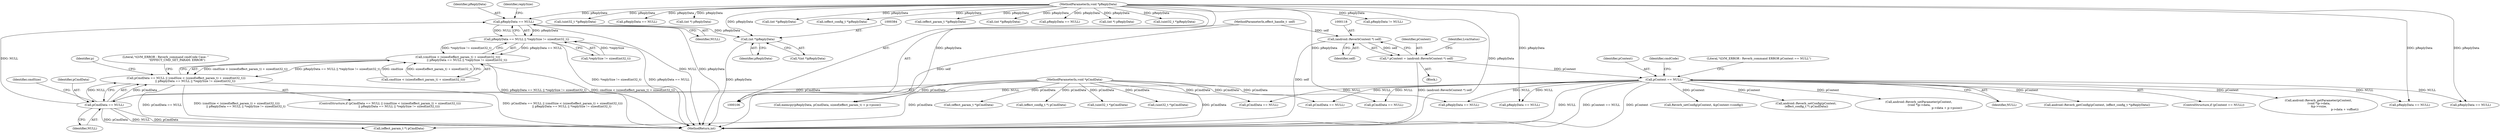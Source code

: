 digraph "0_Android_aeea52da00d210587fb3ed895de3d5f2e0264c88_6@pointer" {
"1000348" [label="(Call,pReplyData == NULL)"];
"1000112" [label="(MethodParameterIn,void *pReplyData)"];
"1000336" [label="(Call,pCmdData == NULL)"];
"1000110" [label="(MethodParameterIn,void *pCmdData)"];
"1000127" [label="(Call,pContext == NULL)"];
"1000115" [label="(Call,* pContext = (android::ReverbContext *) self)"];
"1000117" [label="(Call,(android::ReverbContext *) self)"];
"1000107" [label="(MethodParameterIn,effect_handle_t  self)"];
"1000347" [label="(Call,pReplyData == NULL || *replySize != sizeof(int32_t))"];
"1000339" [label="(Call,(cmdSize < (sizeof(effect_param_t) + sizeof(int32_t)))\n                    || pReplyData == NULL || *replySize != sizeof(int32_t))"];
"1000335" [label="(Call,pCmdData == NULL || (cmdSize < (sizeof(effect_param_t) + sizeof(int32_t)))\n                    || pReplyData == NULL || *replySize != sizeof(int32_t))"];
"1000383" [label="(Call,(int *)pReplyData)"];
"1000224" [label="(Call,Reverb_setConfig(pContext, &pContext->config))"];
"1000116" [label="(Identifier,pContext)"];
"1000124" [label="(Identifier,LvmStatus)"];
"1000338" [label="(Identifier,NULL)"];
"1000532" [label="(Call,pReplyData != NULL)"];
"1000336" [label="(Call,pCmdData == NULL)"];
"1000267" [label="(Call,(effect_param_t *)pCmdData)"];
"1000194" [label="(Call,android::Reverb_setConfig(pContext,\n (effect_config_t *) pCmdData))"];
"1000385" [label="(Identifier,pReplyData)"];
"1000128" [label="(Identifier,pContext)"];
"1000137" [label="(Identifier,cmdCode)"];
"1000348" [label="(Call,pReplyData == NULL)"];
"1000641" [label="(MethodReturn,int)"];
"1000581" [label="(Call,(uint32_t *)pReplyData)"];
"1000383" [label="(Call,(int *)pReplyData)"];
"1000203" [label="(Call,pReplyData == NULL)"];
"1000166" [label="(Call,pCmdData == NULL)"];
"1000115" [label="(Call,* pContext = (android::ReverbContext *) self)"];
"1000247" [label="(Call,pReplyData == NULL)"];
"1000386" [label="(Call,android::Reverb_setParameter(pContext,\n (void *)p->data,\n                                                              p->data + p->psize))"];
"1000119" [label="(Identifier,self)"];
"1000337" [label="(Identifier,pCmdData)"];
"1000191" [label="(Call,(int *) pReplyData)"];
"1000142" [label="(Call,pReplyData == NULL)"];
"1000503" [label="(Call,(int *)pReplyData)"];
"1000335" [label="(Call,pCmdData == NULL || (cmdSize < (sizeof(effect_param_t) + sizeof(int32_t)))\n                    || pReplyData == NULL || *replySize != sizeof(int32_t))"];
"1000110" [label="(MethodParameterIn,void *pCmdData)"];
"1000219" [label="(Call,(effect_config_t *)pReplyData)"];
"1000129" [label="(Identifier,NULL)"];
"1000217" [label="(Call,android::Reverb_getConfig(pContext, (effect_config_t *)pReplyData))"];
"1000127" [label="(Call,pContext == NULL)"];
"1000475" [label="(Call,pReplyData == NULL)"];
"1000341" [label="(Identifier,cmdSize)"];
"1000126" [label="(ControlStructure,if (pContext == NULL))"];
"1000281" [label="(Call,(effect_param_t *)pReplyData)"];
"1000364" [label="(Identifier,p)"];
"1000117" [label="(Call,(android::ReverbContext *) self)"];
"1000107" [label="(MethodParameterIn,effect_handle_t  self)"];
"1000382" [label="(Call,*(int *)pReplyData)"];
"1000112" [label="(MethodParameterIn,void *pReplyData)"];
"1000432" [label="(Call,(int *)pReplyData)"];
"1000235" [label="(Call,pCmdData == NULL)"];
"1000351" [label="(Call,*replySize != sizeof(int32_t))"];
"1000358" [label="(Literal,\"\tLVM_ERROR : Reverb_command cmdCode Case: \"\n                         \"EFFECT_CMD_SET_PARAM: ERROR\")"];
"1000516" [label="(Call,pCmdData == NULL)"];
"1000175" [label="(Call,pReplyData == NULL)"];
"1000158" [label="(Call,(int *) pReplyData)"];
"1000196" [label="(Call,(effect_config_t *) pCmdData)"];
"1000349" [label="(Identifier,pReplyData)"];
"1000113" [label="(Block,)"];
"1000350" [label="(Identifier,NULL)"];
"1000132" [label="(Literal,\"\tLVM_ERROR : Reverb_command ERROR pContext == NULL\")"];
"1000340" [label="(Call,cmdSize < (sizeof(effect_param_t) + sizeof(int32_t)))"];
"1000545" [label="(Call,(uint32_t *)pCmdData)"];
"1000304" [label="(Call,android::Reverb_getParameter(pContext,\n (void *)p->data,\n &p->vsize,\n                                                          p->data + voffset))"];
"1000365" [label="(Call,(effect_param_t *) pCmdData)"];
"1000572" [label="(Call,(uint32_t *)pReplyData)"];
"1000334" [label="(ControlStructure,if (pCmdData == NULL || (cmdSize < (sizeof(effect_param_t) + sizeof(int32_t)))\n                    || pReplyData == NULL || *replySize != sizeof(int32_t)))"];
"1000353" [label="(Identifier,replySize)"];
"1000404" [label="(Call,pReplyData == NULL)"];
"1000562" [label="(Call,(uint32_t *)pCmdData)"];
"1000270" [label="(Call,memcpy(pReplyData, pCmdData, sizeof(effect_param_t) + p->psize))"];
"1000339" [label="(Call,(cmdSize < (sizeof(effect_param_t) + sizeof(int32_t)))\n                    || pReplyData == NULL || *replySize != sizeof(int32_t))"];
"1000347" [label="(Call,pReplyData == NULL || *replySize != sizeof(int32_t))"];
"1000348" -> "1000347"  [label="AST: "];
"1000348" -> "1000350"  [label="CFG: "];
"1000349" -> "1000348"  [label="AST: "];
"1000350" -> "1000348"  [label="AST: "];
"1000353" -> "1000348"  [label="CFG: "];
"1000347" -> "1000348"  [label="CFG: "];
"1000348" -> "1000641"  [label="DDG: pReplyData"];
"1000348" -> "1000641"  [label="DDG: NULL"];
"1000348" -> "1000347"  [label="DDG: pReplyData"];
"1000348" -> "1000347"  [label="DDG: NULL"];
"1000112" -> "1000348"  [label="DDG: pReplyData"];
"1000336" -> "1000348"  [label="DDG: NULL"];
"1000348" -> "1000383"  [label="DDG: pReplyData"];
"1000112" -> "1000106"  [label="AST: "];
"1000112" -> "1000641"  [label="DDG: pReplyData"];
"1000112" -> "1000142"  [label="DDG: pReplyData"];
"1000112" -> "1000158"  [label="DDG: pReplyData"];
"1000112" -> "1000175"  [label="DDG: pReplyData"];
"1000112" -> "1000191"  [label="DDG: pReplyData"];
"1000112" -> "1000203"  [label="DDG: pReplyData"];
"1000112" -> "1000219"  [label="DDG: pReplyData"];
"1000112" -> "1000247"  [label="DDG: pReplyData"];
"1000112" -> "1000270"  [label="DDG: pReplyData"];
"1000112" -> "1000281"  [label="DDG: pReplyData"];
"1000112" -> "1000383"  [label="DDG: pReplyData"];
"1000112" -> "1000404"  [label="DDG: pReplyData"];
"1000112" -> "1000432"  [label="DDG: pReplyData"];
"1000112" -> "1000475"  [label="DDG: pReplyData"];
"1000112" -> "1000503"  [label="DDG: pReplyData"];
"1000112" -> "1000532"  [label="DDG: pReplyData"];
"1000112" -> "1000572"  [label="DDG: pReplyData"];
"1000112" -> "1000581"  [label="DDG: pReplyData"];
"1000336" -> "1000335"  [label="AST: "];
"1000336" -> "1000338"  [label="CFG: "];
"1000337" -> "1000336"  [label="AST: "];
"1000338" -> "1000336"  [label="AST: "];
"1000341" -> "1000336"  [label="CFG: "];
"1000335" -> "1000336"  [label="CFG: "];
"1000336" -> "1000641"  [label="DDG: NULL"];
"1000336" -> "1000641"  [label="DDG: pCmdData"];
"1000336" -> "1000335"  [label="DDG: pCmdData"];
"1000336" -> "1000335"  [label="DDG: NULL"];
"1000110" -> "1000336"  [label="DDG: pCmdData"];
"1000127" -> "1000336"  [label="DDG: NULL"];
"1000336" -> "1000365"  [label="DDG: pCmdData"];
"1000110" -> "1000106"  [label="AST: "];
"1000110" -> "1000641"  [label="DDG: pCmdData"];
"1000110" -> "1000166"  [label="DDG: pCmdData"];
"1000110" -> "1000196"  [label="DDG: pCmdData"];
"1000110" -> "1000235"  [label="DDG: pCmdData"];
"1000110" -> "1000267"  [label="DDG: pCmdData"];
"1000110" -> "1000270"  [label="DDG: pCmdData"];
"1000110" -> "1000365"  [label="DDG: pCmdData"];
"1000110" -> "1000516"  [label="DDG: pCmdData"];
"1000110" -> "1000545"  [label="DDG: pCmdData"];
"1000110" -> "1000562"  [label="DDG: pCmdData"];
"1000127" -> "1000126"  [label="AST: "];
"1000127" -> "1000129"  [label="CFG: "];
"1000128" -> "1000127"  [label="AST: "];
"1000129" -> "1000127"  [label="AST: "];
"1000132" -> "1000127"  [label="CFG: "];
"1000137" -> "1000127"  [label="CFG: "];
"1000127" -> "1000641"  [label="DDG: NULL"];
"1000127" -> "1000641"  [label="DDG: pContext == NULL"];
"1000127" -> "1000641"  [label="DDG: pContext"];
"1000115" -> "1000127"  [label="DDG: pContext"];
"1000127" -> "1000142"  [label="DDG: NULL"];
"1000127" -> "1000166"  [label="DDG: NULL"];
"1000127" -> "1000194"  [label="DDG: pContext"];
"1000127" -> "1000203"  [label="DDG: NULL"];
"1000127" -> "1000217"  [label="DDG: pContext"];
"1000127" -> "1000224"  [label="DDG: pContext"];
"1000127" -> "1000235"  [label="DDG: NULL"];
"1000127" -> "1000304"  [label="DDG: pContext"];
"1000127" -> "1000386"  [label="DDG: pContext"];
"1000127" -> "1000404"  [label="DDG: NULL"];
"1000127" -> "1000475"  [label="DDG: NULL"];
"1000127" -> "1000516"  [label="DDG: NULL"];
"1000115" -> "1000113"  [label="AST: "];
"1000115" -> "1000117"  [label="CFG: "];
"1000116" -> "1000115"  [label="AST: "];
"1000117" -> "1000115"  [label="AST: "];
"1000124" -> "1000115"  [label="CFG: "];
"1000115" -> "1000641"  [label="DDG: (android::ReverbContext *) self"];
"1000117" -> "1000115"  [label="DDG: self"];
"1000117" -> "1000119"  [label="CFG: "];
"1000118" -> "1000117"  [label="AST: "];
"1000119" -> "1000117"  [label="AST: "];
"1000117" -> "1000641"  [label="DDG: self"];
"1000107" -> "1000117"  [label="DDG: self"];
"1000107" -> "1000106"  [label="AST: "];
"1000107" -> "1000641"  [label="DDG: self"];
"1000347" -> "1000339"  [label="AST: "];
"1000347" -> "1000351"  [label="CFG: "];
"1000351" -> "1000347"  [label="AST: "];
"1000339" -> "1000347"  [label="CFG: "];
"1000347" -> "1000641"  [label="DDG: *replySize != sizeof(int32_t)"];
"1000347" -> "1000641"  [label="DDG: pReplyData == NULL"];
"1000347" -> "1000339"  [label="DDG: pReplyData == NULL"];
"1000347" -> "1000339"  [label="DDG: *replySize != sizeof(int32_t)"];
"1000351" -> "1000347"  [label="DDG: *replySize"];
"1000339" -> "1000335"  [label="AST: "];
"1000339" -> "1000340"  [label="CFG: "];
"1000340" -> "1000339"  [label="AST: "];
"1000335" -> "1000339"  [label="CFG: "];
"1000339" -> "1000641"  [label="DDG: pReplyData == NULL || *replySize != sizeof(int32_t)"];
"1000339" -> "1000641"  [label="DDG: cmdSize < (sizeof(effect_param_t) + sizeof(int32_t))"];
"1000339" -> "1000335"  [label="DDG: cmdSize < (sizeof(effect_param_t) + sizeof(int32_t))"];
"1000339" -> "1000335"  [label="DDG: pReplyData == NULL || *replySize != sizeof(int32_t)"];
"1000340" -> "1000339"  [label="DDG: cmdSize"];
"1000340" -> "1000339"  [label="DDG: sizeof(effect_param_t) + sizeof(int32_t)"];
"1000335" -> "1000334"  [label="AST: "];
"1000358" -> "1000335"  [label="CFG: "];
"1000364" -> "1000335"  [label="CFG: "];
"1000335" -> "1000641"  [label="DDG: (cmdSize < (sizeof(effect_param_t) + sizeof(int32_t)))\n                    || pReplyData == NULL || *replySize != sizeof(int32_t)"];
"1000335" -> "1000641"  [label="DDG: pCmdData == NULL"];
"1000335" -> "1000641"  [label="DDG: pCmdData == NULL || (cmdSize < (sizeof(effect_param_t) + sizeof(int32_t)))\n                    || pReplyData == NULL || *replySize != sizeof(int32_t)"];
"1000383" -> "1000382"  [label="AST: "];
"1000383" -> "1000385"  [label="CFG: "];
"1000384" -> "1000383"  [label="AST: "];
"1000385" -> "1000383"  [label="AST: "];
"1000382" -> "1000383"  [label="CFG: "];
"1000383" -> "1000641"  [label="DDG: pReplyData"];
}
